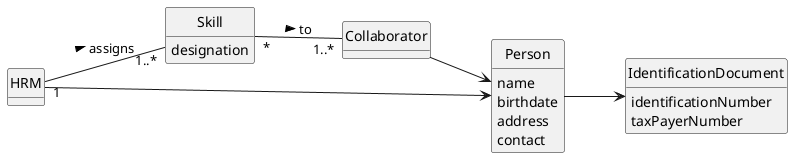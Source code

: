 @startuml
skinparam monochrome true
skinparam packageStyle rectangle
skinparam shadowing false

skinparam classAttributeIconSize 0
left to right direction

hide circle
hide methods

class HRM {
}

class Skill {
    designation
}

class Collaborator {

}
class Person {
    name
    birthdate
    address
    contact

}

class IdentificationDocument{
  identificationNumber
  taxPayerNumber
}
HRM "1" -- "1..*" Skill : assigns >
HRM  -->  Person
Collaborator  -->  Person
Person  -->  IdentificationDocument

Skill "*" -- "1..*" Collaborator : to >
@enduml
